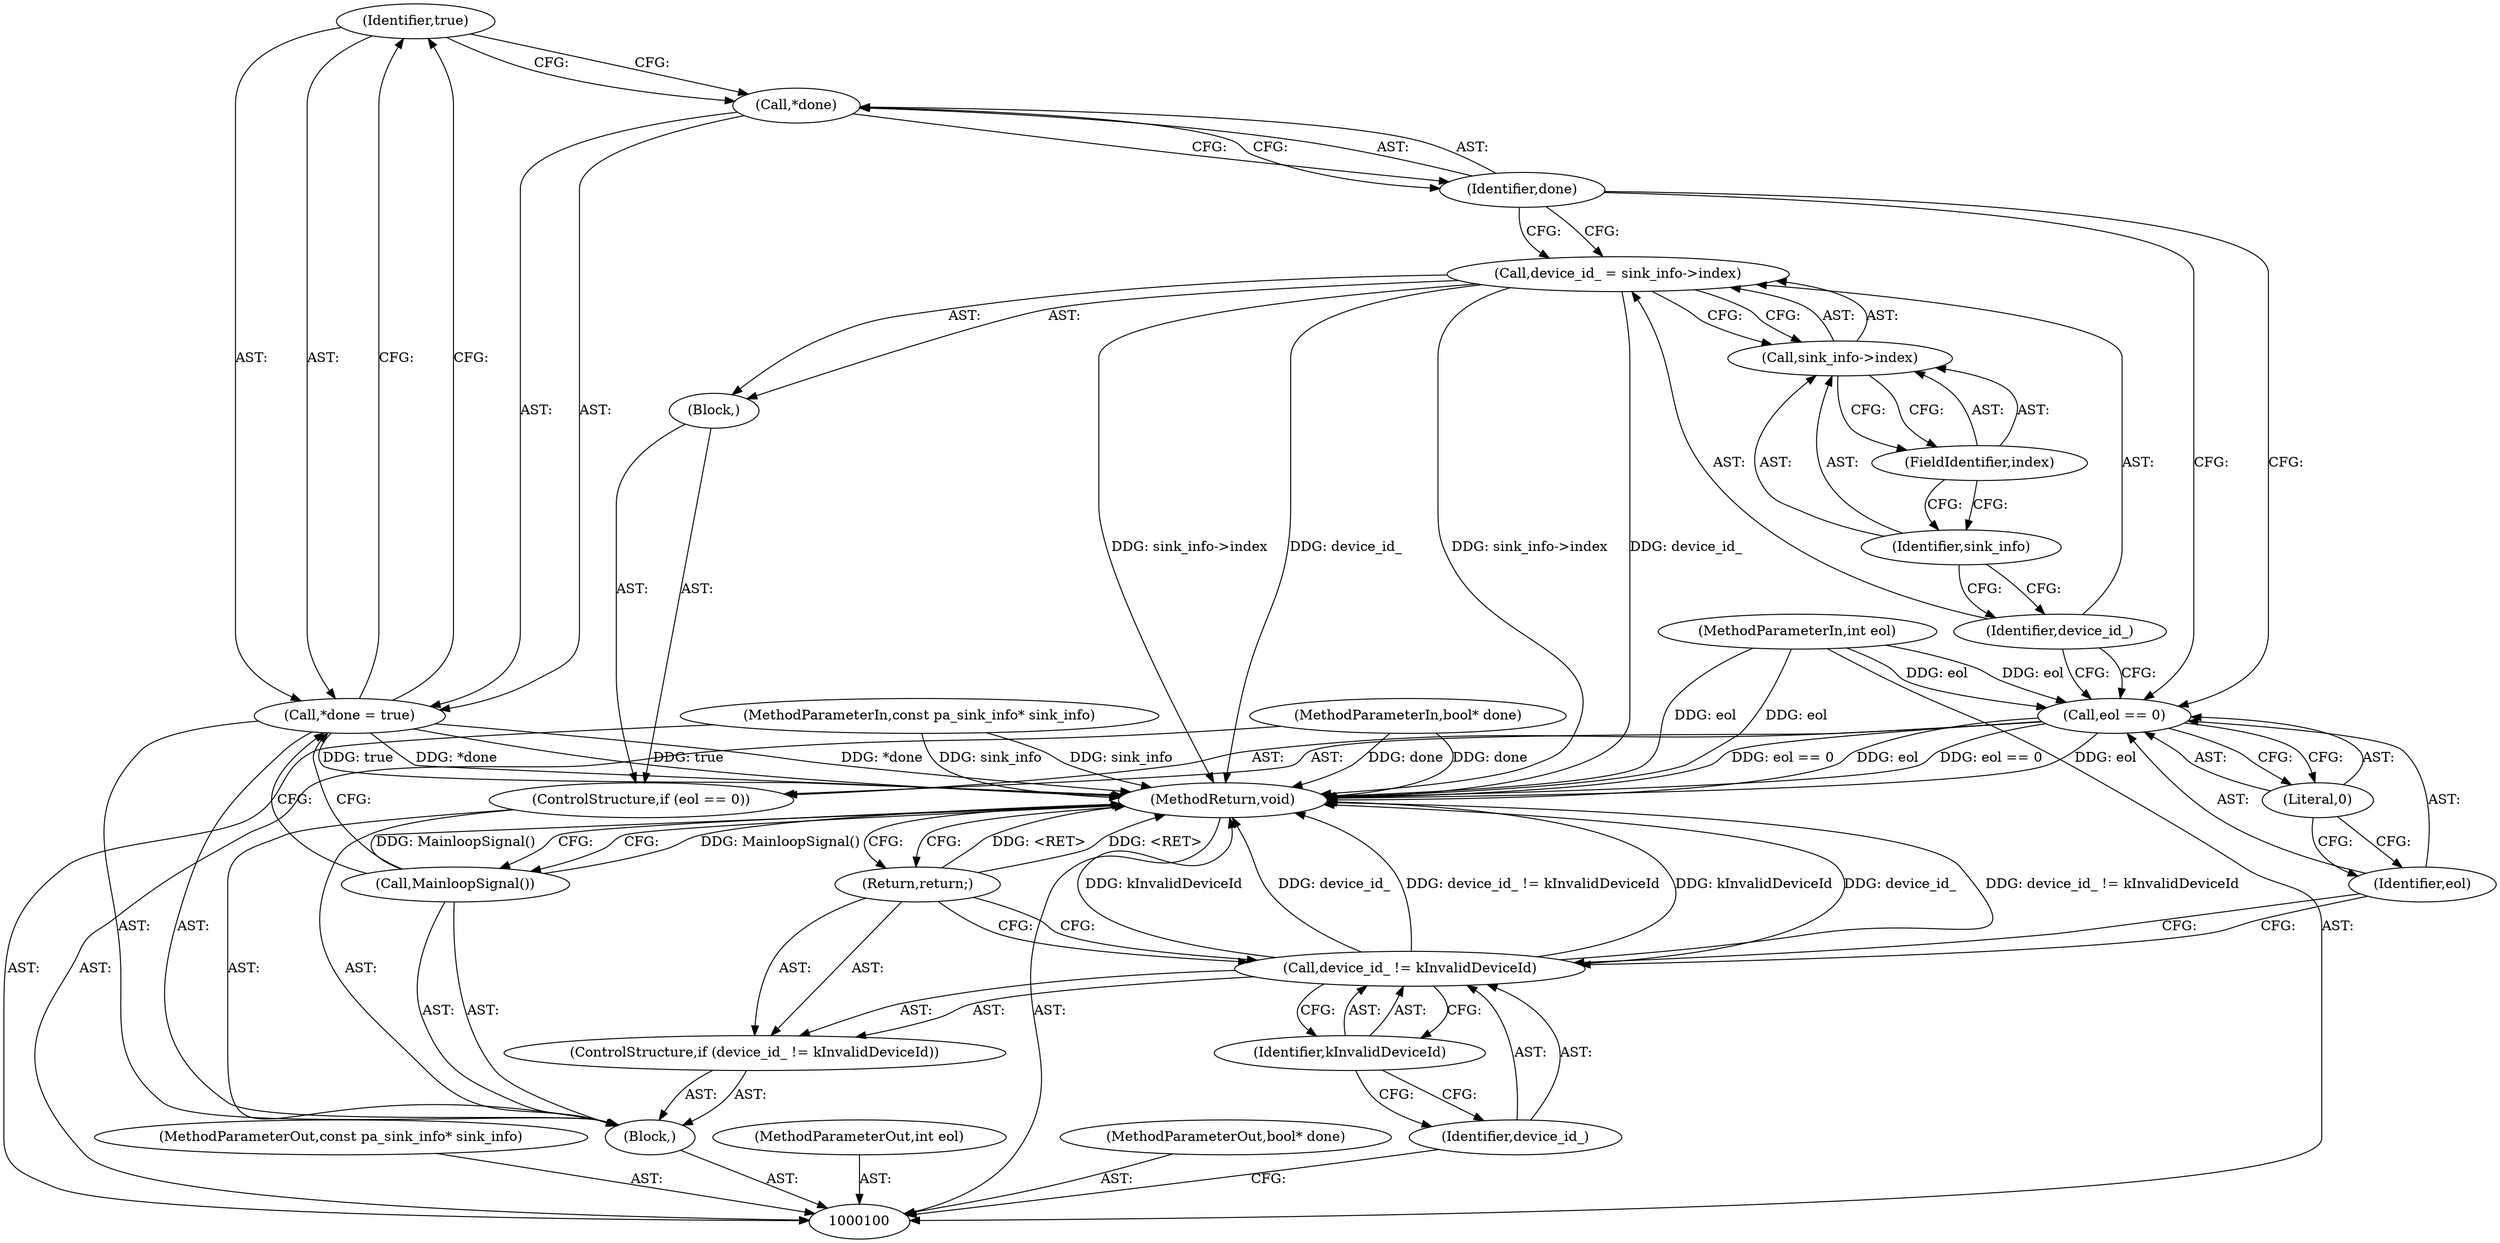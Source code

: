 digraph "0_Chrome_51dfe5e3b332bcea02fb4d4c7493ae841106dd9b_29" {
"1000123" [label="(Identifier,true)"];
"1000120" [label="(Call,*done = true)"];
"1000121" [label="(Call,*done)"];
"1000122" [label="(Identifier,done)"];
"1000124" [label="(Call,MainloopSignal())"];
"1000125" [label="(MethodReturn,void)"];
"1000101" [label="(MethodParameterIn,const pa_sink_info* sink_info)"];
"1000159" [label="(MethodParameterOut,const pa_sink_info* sink_info)"];
"1000102" [label="(MethodParameterIn,int eol)"];
"1000160" [label="(MethodParameterOut,int eol)"];
"1000103" [label="(MethodParameterIn,bool* done)"];
"1000161" [label="(MethodParameterOut,bool* done)"];
"1000104" [label="(Block,)"];
"1000108" [label="(Identifier,kInvalidDeviceId)"];
"1000105" [label="(ControlStructure,if (device_id_ != kInvalidDeviceId))"];
"1000106" [label="(Call,device_id_ != kInvalidDeviceId)"];
"1000107" [label="(Identifier,device_id_)"];
"1000109" [label="(Return,return;)"];
"1000113" [label="(Literal,0)"];
"1000114" [label="(Block,)"];
"1000110" [label="(ControlStructure,if (eol == 0))"];
"1000111" [label="(Call,eol == 0)"];
"1000112" [label="(Identifier,eol)"];
"1000117" [label="(Call,sink_info->index)"];
"1000118" [label="(Identifier,sink_info)"];
"1000119" [label="(FieldIdentifier,index)"];
"1000115" [label="(Call,device_id_ = sink_info->index)"];
"1000116" [label="(Identifier,device_id_)"];
"1000123" -> "1000120"  [label="AST: "];
"1000123" -> "1000121"  [label="CFG: "];
"1000120" -> "1000123"  [label="CFG: "];
"1000120" -> "1000104"  [label="AST: "];
"1000120" -> "1000123"  [label="CFG: "];
"1000121" -> "1000120"  [label="AST: "];
"1000123" -> "1000120"  [label="AST: "];
"1000124" -> "1000120"  [label="CFG: "];
"1000120" -> "1000125"  [label="DDG: true"];
"1000120" -> "1000125"  [label="DDG: *done"];
"1000121" -> "1000120"  [label="AST: "];
"1000121" -> "1000122"  [label="CFG: "];
"1000122" -> "1000121"  [label="AST: "];
"1000123" -> "1000121"  [label="CFG: "];
"1000122" -> "1000121"  [label="AST: "];
"1000122" -> "1000115"  [label="CFG: "];
"1000122" -> "1000111"  [label="CFG: "];
"1000121" -> "1000122"  [label="CFG: "];
"1000124" -> "1000104"  [label="AST: "];
"1000124" -> "1000120"  [label="CFG: "];
"1000125" -> "1000124"  [label="CFG: "];
"1000124" -> "1000125"  [label="DDG: MainloopSignal()"];
"1000125" -> "1000100"  [label="AST: "];
"1000125" -> "1000109"  [label="CFG: "];
"1000125" -> "1000124"  [label="CFG: "];
"1000115" -> "1000125"  [label="DDG: sink_info->index"];
"1000115" -> "1000125"  [label="DDG: device_id_"];
"1000106" -> "1000125"  [label="DDG: kInvalidDeviceId"];
"1000106" -> "1000125"  [label="DDG: device_id_"];
"1000106" -> "1000125"  [label="DDG: device_id_ != kInvalidDeviceId"];
"1000120" -> "1000125"  [label="DDG: true"];
"1000120" -> "1000125"  [label="DDG: *done"];
"1000103" -> "1000125"  [label="DDG: done"];
"1000124" -> "1000125"  [label="DDG: MainloopSignal()"];
"1000102" -> "1000125"  [label="DDG: eol"];
"1000111" -> "1000125"  [label="DDG: eol"];
"1000111" -> "1000125"  [label="DDG: eol == 0"];
"1000101" -> "1000125"  [label="DDG: sink_info"];
"1000109" -> "1000125"  [label="DDG: <RET>"];
"1000101" -> "1000100"  [label="AST: "];
"1000101" -> "1000125"  [label="DDG: sink_info"];
"1000159" -> "1000100"  [label="AST: "];
"1000102" -> "1000100"  [label="AST: "];
"1000102" -> "1000125"  [label="DDG: eol"];
"1000102" -> "1000111"  [label="DDG: eol"];
"1000160" -> "1000100"  [label="AST: "];
"1000103" -> "1000100"  [label="AST: "];
"1000103" -> "1000125"  [label="DDG: done"];
"1000161" -> "1000100"  [label="AST: "];
"1000104" -> "1000100"  [label="AST: "];
"1000105" -> "1000104"  [label="AST: "];
"1000110" -> "1000104"  [label="AST: "];
"1000120" -> "1000104"  [label="AST: "];
"1000124" -> "1000104"  [label="AST: "];
"1000108" -> "1000106"  [label="AST: "];
"1000108" -> "1000107"  [label="CFG: "];
"1000106" -> "1000108"  [label="CFG: "];
"1000105" -> "1000104"  [label="AST: "];
"1000106" -> "1000105"  [label="AST: "];
"1000109" -> "1000105"  [label="AST: "];
"1000106" -> "1000105"  [label="AST: "];
"1000106" -> "1000108"  [label="CFG: "];
"1000107" -> "1000106"  [label="AST: "];
"1000108" -> "1000106"  [label="AST: "];
"1000109" -> "1000106"  [label="CFG: "];
"1000112" -> "1000106"  [label="CFG: "];
"1000106" -> "1000125"  [label="DDG: kInvalidDeviceId"];
"1000106" -> "1000125"  [label="DDG: device_id_"];
"1000106" -> "1000125"  [label="DDG: device_id_ != kInvalidDeviceId"];
"1000107" -> "1000106"  [label="AST: "];
"1000107" -> "1000100"  [label="CFG: "];
"1000108" -> "1000107"  [label="CFG: "];
"1000109" -> "1000105"  [label="AST: "];
"1000109" -> "1000106"  [label="CFG: "];
"1000125" -> "1000109"  [label="CFG: "];
"1000109" -> "1000125"  [label="DDG: <RET>"];
"1000113" -> "1000111"  [label="AST: "];
"1000113" -> "1000112"  [label="CFG: "];
"1000111" -> "1000113"  [label="CFG: "];
"1000114" -> "1000110"  [label="AST: "];
"1000115" -> "1000114"  [label="AST: "];
"1000110" -> "1000104"  [label="AST: "];
"1000111" -> "1000110"  [label="AST: "];
"1000114" -> "1000110"  [label="AST: "];
"1000111" -> "1000110"  [label="AST: "];
"1000111" -> "1000113"  [label="CFG: "];
"1000112" -> "1000111"  [label="AST: "];
"1000113" -> "1000111"  [label="AST: "];
"1000116" -> "1000111"  [label="CFG: "];
"1000122" -> "1000111"  [label="CFG: "];
"1000111" -> "1000125"  [label="DDG: eol"];
"1000111" -> "1000125"  [label="DDG: eol == 0"];
"1000102" -> "1000111"  [label="DDG: eol"];
"1000112" -> "1000111"  [label="AST: "];
"1000112" -> "1000106"  [label="CFG: "];
"1000113" -> "1000112"  [label="CFG: "];
"1000117" -> "1000115"  [label="AST: "];
"1000117" -> "1000119"  [label="CFG: "];
"1000118" -> "1000117"  [label="AST: "];
"1000119" -> "1000117"  [label="AST: "];
"1000115" -> "1000117"  [label="CFG: "];
"1000118" -> "1000117"  [label="AST: "];
"1000118" -> "1000116"  [label="CFG: "];
"1000119" -> "1000118"  [label="CFG: "];
"1000119" -> "1000117"  [label="AST: "];
"1000119" -> "1000118"  [label="CFG: "];
"1000117" -> "1000119"  [label="CFG: "];
"1000115" -> "1000114"  [label="AST: "];
"1000115" -> "1000117"  [label="CFG: "];
"1000116" -> "1000115"  [label="AST: "];
"1000117" -> "1000115"  [label="AST: "];
"1000122" -> "1000115"  [label="CFG: "];
"1000115" -> "1000125"  [label="DDG: sink_info->index"];
"1000115" -> "1000125"  [label="DDG: device_id_"];
"1000116" -> "1000115"  [label="AST: "];
"1000116" -> "1000111"  [label="CFG: "];
"1000118" -> "1000116"  [label="CFG: "];
}
